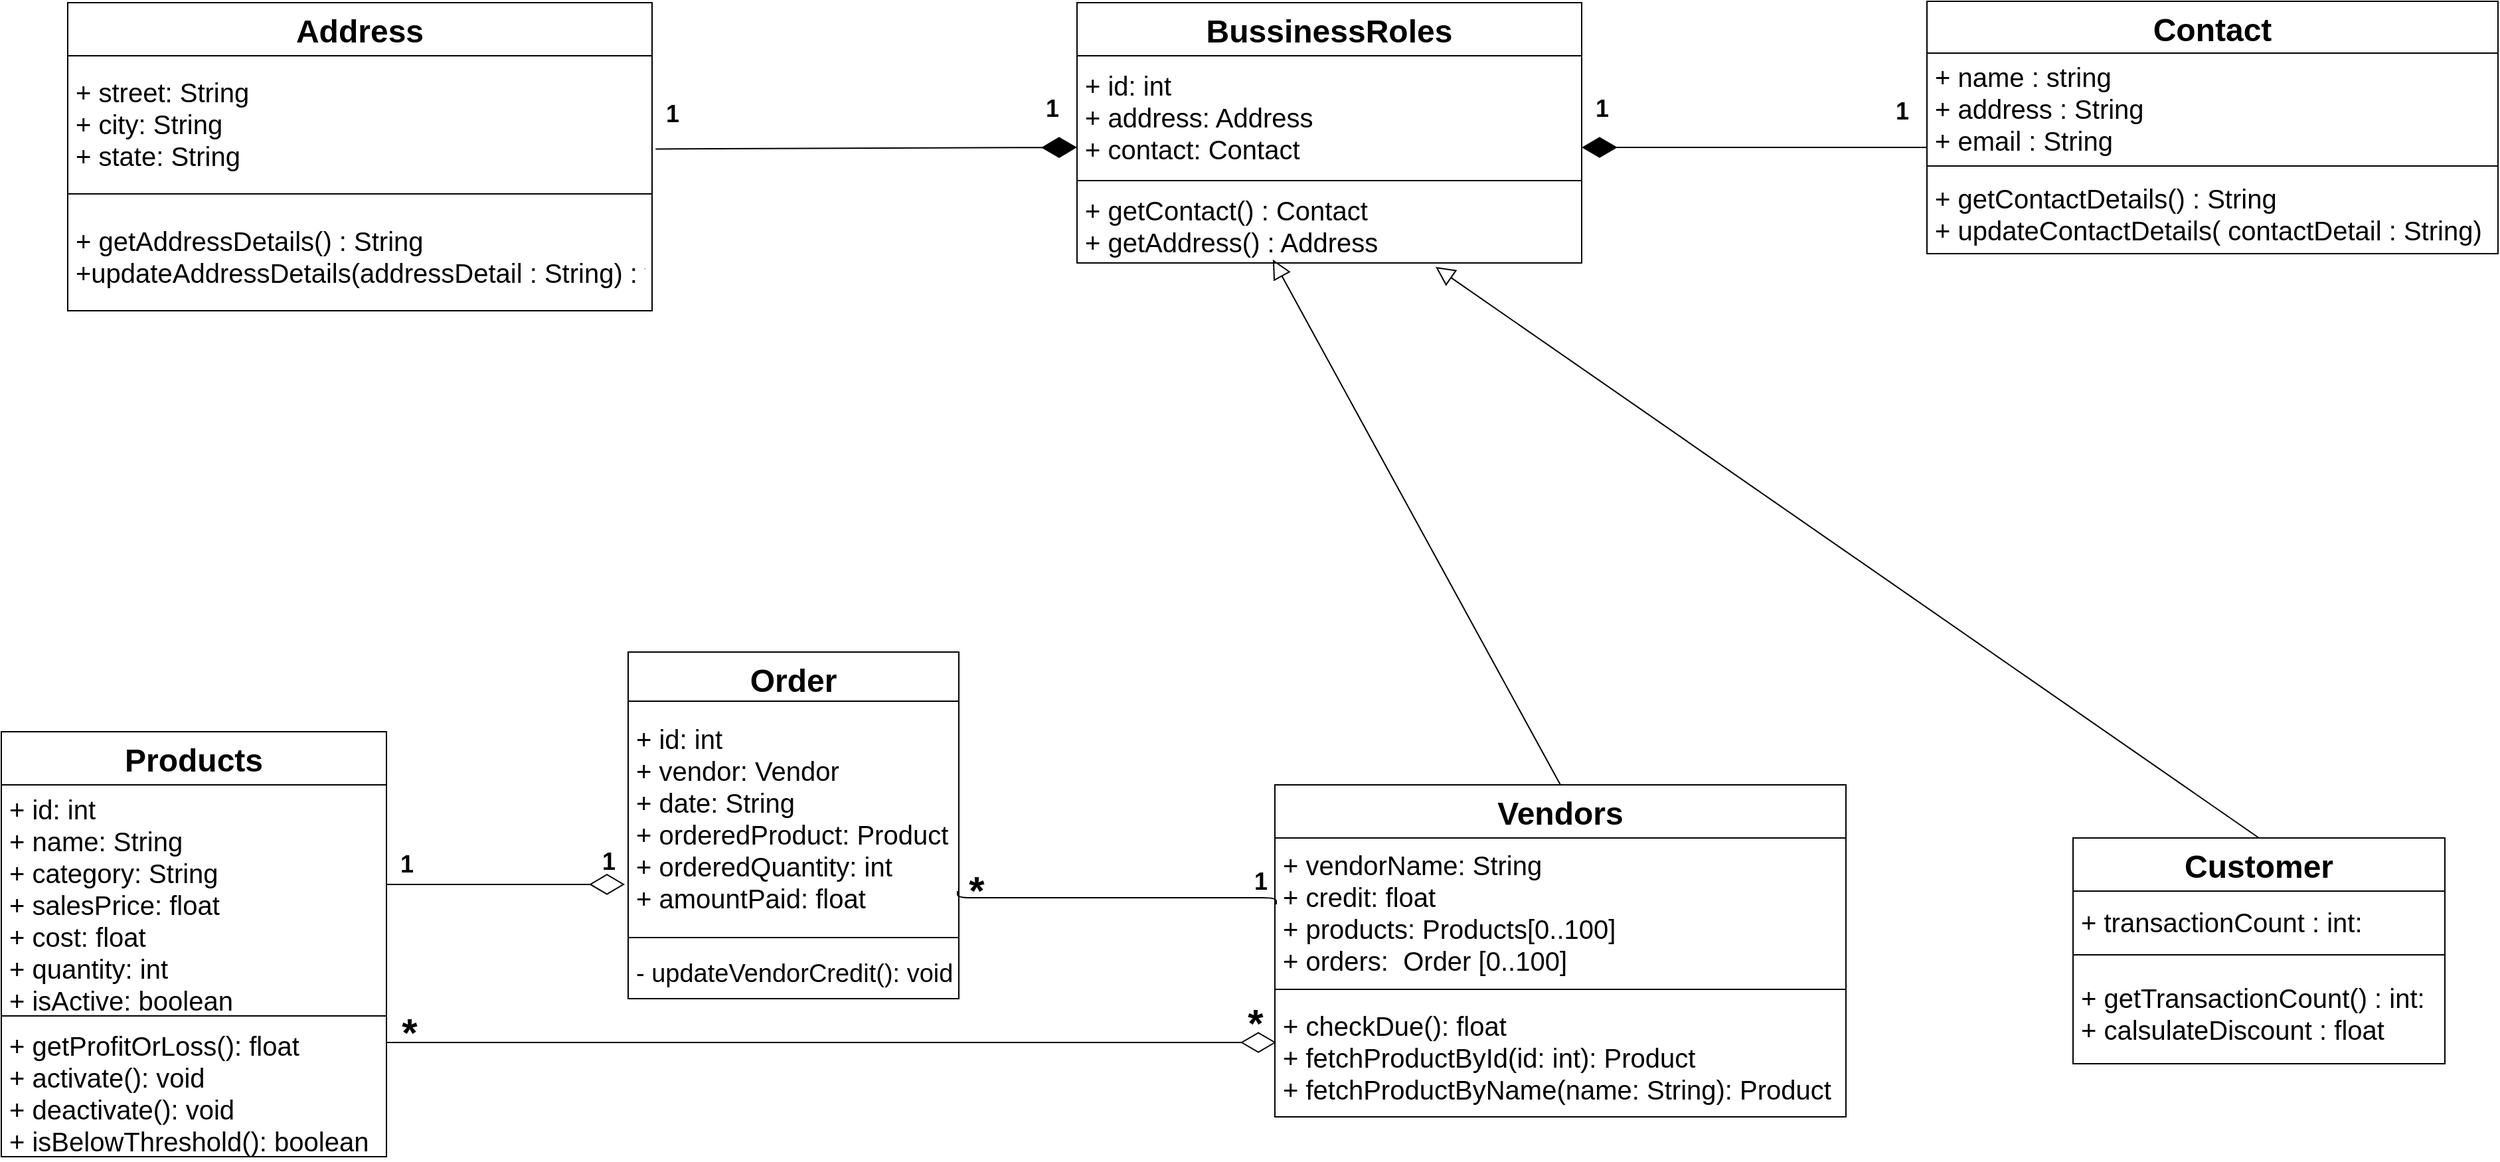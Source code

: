 <mxfile version="15.3.7" type="device"><diagram id="H0nhvjJy-DTspM8wxKxa" name="Page-1"><mxGraphModel dx="4137" dy="1158" grid="1" gridSize="10" guides="1" tooltips="1" connect="1" arrows="1" fold="1" page="1" pageScale="1" pageWidth="413" pageHeight="583" background="none" math="0" shadow="0"><root><mxCell id="0"/><mxCell id="1" parent="0"/><mxCell id="Z3Xx5DKtyScUfq5PNHDn-50" value="Order" style="swimlane;fontStyle=1;align=center;verticalAlign=top;childLayout=stackLayout;horizontal=1;startSize=37;horizontalStack=0;resizeParent=1;resizeParentMax=0;resizeLast=0;collapsible=1;marginBottom=0;hachureGap=4;pointerEvents=0;fontSize=24;" parent="1" vertex="1"><mxGeometry x="-1488" y="620" width="249" height="261" as="geometry"/></mxCell><mxCell id="Z3Xx5DKtyScUfq5PNHDn-51" value="+ id: int&#10;+ vendor: Vendor&#10;+ date: String&#10;+ orderedProduct: Product&#10;+ orderedQuantity: int&#10;+ amountPaid: float" style="text;strokeColor=none;fillColor=none;align=left;verticalAlign=middle;spacingLeft=4;spacingRight=4;overflow=hidden;rotatable=0;points=[[0,0.5],[1,0.5]];portConstraint=eastwest;fontSize=20;" parent="Z3Xx5DKtyScUfq5PNHDn-50" vertex="1"><mxGeometry y="37" width="249" height="174" as="geometry"/></mxCell><mxCell id="Z3Xx5DKtyScUfq5PNHDn-52" value="" style="line;strokeWidth=1;fillColor=none;align=left;verticalAlign=middle;spacingTop=-1;spacingLeft=3;spacingRight=3;rotatable=0;labelPosition=right;points=[];portConstraint=eastwest;" parent="Z3Xx5DKtyScUfq5PNHDn-50" vertex="1"><mxGeometry y="211" width="249" height="8" as="geometry"/></mxCell><mxCell id="Z3Xx5DKtyScUfq5PNHDn-53" value="- updateVendorCredit(): void" style="text;strokeColor=none;fillColor=none;align=left;verticalAlign=middle;spacingLeft=4;spacingRight=4;overflow=hidden;rotatable=0;points=[[0,0.5],[1,0.5]];portConstraint=eastwest;fontSize=19;" parent="Z3Xx5DKtyScUfq5PNHDn-50" vertex="1"><mxGeometry y="219" width="249" height="42" as="geometry"/></mxCell><mxCell id="Z3Xx5DKtyScUfq5PNHDn-54" value="Customer" style="swimlane;fontStyle=1;align=center;verticalAlign=top;childLayout=stackLayout;horizontal=1;startSize=40;horizontalStack=0;resizeParent=1;resizeParentMax=0;resizeLast=0;collapsible=1;marginBottom=0;hachureGap=4;pointerEvents=0;fontSize=24;" parent="1" vertex="1"><mxGeometry x="-400" y="760" width="280" height="170" as="geometry"/></mxCell><mxCell id="Z3Xx5DKtyScUfq5PNHDn-55" value="+ transactionCount : int:" style="text;strokeColor=none;fillColor=none;align=left;verticalAlign=middle;spacingLeft=4;spacingRight=4;overflow=hidden;rotatable=0;points=[[0,0.5],[1,0.5]];portConstraint=eastwest;fontSize=20;" parent="Z3Xx5DKtyScUfq5PNHDn-54" vertex="1"><mxGeometry y="40" width="280" height="44" as="geometry"/></mxCell><mxCell id="Z3Xx5DKtyScUfq5PNHDn-56" value="" style="line;strokeWidth=1;fillColor=none;align=left;verticalAlign=middle;spacingTop=-1;spacingLeft=3;spacingRight=3;rotatable=0;labelPosition=right;points=[];portConstraint=eastwest;" parent="Z3Xx5DKtyScUfq5PNHDn-54" vertex="1"><mxGeometry y="84" width="280" height="8" as="geometry"/></mxCell><mxCell id="Z3Xx5DKtyScUfq5PNHDn-57" value="+ getTransactionCount() : int:&#10;+ calsulateDiscount : float" style="text;strokeColor=none;fillColor=none;align=left;verticalAlign=middle;spacingLeft=4;spacingRight=4;overflow=hidden;rotatable=0;points=[[0,0.5],[1,0.5]];portConstraint=eastwest;fontSize=20;" parent="Z3Xx5DKtyScUfq5PNHDn-54" vertex="1"><mxGeometry y="92" width="280" height="78" as="geometry"/></mxCell><mxCell id="Z3Xx5DKtyScUfq5PNHDn-58" value="Vendors" style="swimlane;fontStyle=1;align=center;verticalAlign=top;childLayout=stackLayout;horizontal=1;startSize=40;horizontalStack=0;resizeParent=1;resizeParentMax=0;resizeLast=0;collapsible=1;marginBottom=0;hachureGap=4;pointerEvents=0;fontSize=24;" parent="1" vertex="1"><mxGeometry x="-1001" y="720" width="430" height="250" as="geometry"/></mxCell><mxCell id="Z3Xx5DKtyScUfq5PNHDn-59" value="+ vendorName: String&#10;+ credit: float&#10;+ products: Products[0..100]&#10;+ orders:  Order [0..100]" style="text;strokeColor=none;fillColor=none;align=left;verticalAlign=middle;spacingLeft=4;spacingRight=4;overflow=hidden;rotatable=0;points=[[0,0.5],[1,0.5]];portConstraint=eastwest;fontSize=20;" parent="Z3Xx5DKtyScUfq5PNHDn-58" vertex="1"><mxGeometry y="40" width="430" height="110" as="geometry"/></mxCell><mxCell id="Z3Xx5DKtyScUfq5PNHDn-60" value="" style="line;strokeWidth=1;fillColor=none;align=left;verticalAlign=middle;spacingTop=-1;spacingLeft=3;spacingRight=3;rotatable=0;labelPosition=right;points=[];portConstraint=eastwest;" parent="Z3Xx5DKtyScUfq5PNHDn-58" vertex="1"><mxGeometry y="150" width="430" height="8" as="geometry"/></mxCell><mxCell id="Z3Xx5DKtyScUfq5PNHDn-61" value="+ checkDue(): float&#10;+ fetchProductById(id: int): Product&#10;+ fetchProductByName(name: String): Product" style="text;strokeColor=none;fillColor=none;align=left;verticalAlign=middle;spacingLeft=4;spacingRight=4;overflow=hidden;rotatable=0;points=[[0,0.5],[1,0.5]];portConstraint=eastwest;fontSize=20;" parent="Z3Xx5DKtyScUfq5PNHDn-58" vertex="1"><mxGeometry y="158" width="430" height="92" as="geometry"/></mxCell><mxCell id="D2mT1cdHlpC98UwJfnod-1" value="Address" style="swimlane;fontStyle=1;align=center;verticalAlign=top;childLayout=stackLayout;horizontal=1;startSize=40;horizontalStack=0;resizeParent=1;resizeParentMax=0;resizeLast=0;collapsible=1;marginBottom=0;hachureGap=4;pointerEvents=0;strokeWidth=1;perimeterSpacing=0;fontSize=24;" parent="1" vertex="1"><mxGeometry x="-1910" y="131" width="440" height="232" as="geometry"/></mxCell><mxCell id="D2mT1cdHlpC98UwJfnod-2" value="+ street: String&#10;+ city: String&#10;+ state: String" style="text;strokeColor=none;fillColor=none;align=left;verticalAlign=middle;spacingLeft=4;spacingRight=4;overflow=hidden;rotatable=0;points=[[0,0.5],[1,0.5]];portConstraint=eastwest;fontSize=20;" parent="D2mT1cdHlpC98UwJfnod-1" vertex="1"><mxGeometry y="40" width="440" height="100" as="geometry"/></mxCell><mxCell id="D2mT1cdHlpC98UwJfnod-3" value="" style="line;strokeWidth=1;fillColor=none;align=left;verticalAlign=middle;spacingTop=-1;spacingLeft=3;spacingRight=3;rotatable=0;labelPosition=right;points=[];portConstraint=eastwest;" parent="D2mT1cdHlpC98UwJfnod-1" vertex="1"><mxGeometry y="140" width="440" height="8" as="geometry"/></mxCell><mxCell id="D2mT1cdHlpC98UwJfnod-4" value="+ getAddressDetails() : String&#10;+updateAddressDetails(addressDetail : String) : void" style="text;strokeColor=none;fillColor=none;align=left;verticalAlign=middle;spacingLeft=4;spacingRight=4;overflow=hidden;rotatable=0;points=[[0,0.5],[1,0.5]];portConstraint=eastwest;fontSize=20;spacing=2;spacingTop=0;" parent="D2mT1cdHlpC98UwJfnod-1" vertex="1"><mxGeometry y="148" width="440" height="84" as="geometry"/></mxCell><mxCell id="D2mT1cdHlpC98UwJfnod-6" value="Products" style="swimlane;fontStyle=1;align=center;verticalAlign=top;childLayout=stackLayout;horizontal=1;startSize=40;horizontalStack=0;resizeParent=1;resizeParentMax=0;resizeLast=0;collapsible=1;marginBottom=0;hachureGap=4;pointerEvents=0;fontSize=24;" parent="1" vertex="1"><mxGeometry x="-1960" y="680" width="290" height="320" as="geometry"/></mxCell><mxCell id="D2mT1cdHlpC98UwJfnod-7" value="+ id: int&#10;+ name: String&#10;+ category: String&#10;+ salesPrice: float&#10;+ cost: float&#10;+ quantity: int&#10;+ isActive: boolean" style="text;strokeColor=none;fillColor=none;align=left;verticalAlign=top;spacingLeft=4;spacingRight=4;overflow=hidden;rotatable=0;points=[[0,0.5],[1,0.5]];portConstraint=eastwest;fontSize=20;" parent="D2mT1cdHlpC98UwJfnod-6" vertex="1"><mxGeometry y="40" width="290" height="170" as="geometry"/></mxCell><mxCell id="D2mT1cdHlpC98UwJfnod-8" value="" style="line;strokeWidth=1;fillColor=none;align=left;verticalAlign=middle;spacingTop=-1;spacingLeft=3;spacingRight=3;rotatable=0;labelPosition=right;points=[];portConstraint=eastwest;" parent="D2mT1cdHlpC98UwJfnod-6" vertex="1"><mxGeometry y="210" width="290" height="8" as="geometry"/></mxCell><mxCell id="D2mT1cdHlpC98UwJfnod-9" value="+ getProfitOrLoss(): float&#10;+ activate(): void&#10;+ deactivate(): void&#10;+ isBelowThreshold(): boolean" style="text;strokeColor=none;fillColor=none;align=left;verticalAlign=top;spacingLeft=4;spacingRight=4;overflow=hidden;rotatable=0;points=[[0,0.5],[1,0.5]];portConstraint=eastwest;fontSize=20;" parent="D2mT1cdHlpC98UwJfnod-6" vertex="1"><mxGeometry y="218" width="290" height="102" as="geometry"/></mxCell><mxCell id="D2mT1cdHlpC98UwJfnod-10" value="BussinessRoles" style="swimlane;fontStyle=1;align=center;verticalAlign=top;childLayout=stackLayout;horizontal=1;startSize=40;horizontalStack=0;resizeParent=1;resizeParentMax=0;resizeLast=0;collapsible=1;marginBottom=0;fontSize=24;" parent="1" vertex="1"><mxGeometry x="-1150" y="131" width="380" height="196" as="geometry"/></mxCell><mxCell id="D2mT1cdHlpC98UwJfnod-11" value="+ id: int&#10;+ address: Address&#10;+ contact: Contact" style="text;strokeColor=none;fillColor=none;align=left;verticalAlign=middle;spacingLeft=4;spacingRight=4;overflow=hidden;rotatable=0;points=[[0,0.5],[1,0.5]];portConstraint=eastwest;fontSize=20;" parent="D2mT1cdHlpC98UwJfnod-10" vertex="1"><mxGeometry y="40" width="380" height="90" as="geometry"/></mxCell><mxCell id="D2mT1cdHlpC98UwJfnod-12" value="" style="line;strokeWidth=1;fillColor=none;align=left;verticalAlign=middle;spacingTop=-1;spacingLeft=3;spacingRight=3;rotatable=0;labelPosition=right;points=[];portConstraint=eastwest;" parent="D2mT1cdHlpC98UwJfnod-10" vertex="1"><mxGeometry y="130" width="380" height="8" as="geometry"/></mxCell><mxCell id="D2mT1cdHlpC98UwJfnod-13" value="+ getContact() : Contact&#10;+ getAddress() : Address" style="text;strokeColor=none;fillColor=none;align=left;verticalAlign=middle;spacingLeft=4;spacingRight=4;overflow=hidden;rotatable=0;points=[[0,0.5],[1,0.5]];portConstraint=eastwest;fontSize=20;" parent="D2mT1cdHlpC98UwJfnod-10" vertex="1"><mxGeometry y="138" width="380" height="58" as="geometry"/></mxCell><mxCell id="D2mT1cdHlpC98UwJfnod-22" value="Contact" style="swimlane;fontStyle=1;align=center;verticalAlign=top;childLayout=stackLayout;horizontal=1;startSize=39;horizontalStack=0;resizeParent=1;resizeParentMax=0;resizeLast=0;collapsible=1;marginBottom=0;fontSize=24;strokeColor=default;strokeWidth=1;" parent="1" vertex="1"><mxGeometry x="-510" y="130" width="430" height="190" as="geometry"/></mxCell><mxCell id="D2mT1cdHlpC98UwJfnod-23" value="+ name : string&#10;+ address : String&#10;+ email : String" style="text;strokeColor=none;fillColor=none;align=left;verticalAlign=middle;spacingLeft=4;spacingRight=4;overflow=hidden;rotatable=0;points=[[0,0.5],[1,0.5]];portConstraint=eastwest;fontSize=20;" parent="D2mT1cdHlpC98UwJfnod-22" vertex="1"><mxGeometry y="39" width="430" height="81" as="geometry"/></mxCell><mxCell id="D2mT1cdHlpC98UwJfnod-24" value="" style="line;strokeWidth=1;fillColor=none;align=left;verticalAlign=middle;spacingTop=-1;spacingLeft=3;spacingRight=3;rotatable=0;labelPosition=right;points=[];portConstraint=eastwest;" parent="D2mT1cdHlpC98UwJfnod-22" vertex="1"><mxGeometry y="120" width="430" height="8" as="geometry"/></mxCell><mxCell id="D2mT1cdHlpC98UwJfnod-25" value="+ getContactDetails() : String&#10;+ updateContactDetails( contactDetail : String) : void" style="text;strokeColor=none;fillColor=none;align=left;verticalAlign=middle;spacingLeft=4;spacingRight=4;overflow=hidden;rotatable=0;points=[[0,0.5],[1,0.5]];portConstraint=eastwest;fontSize=20;" parent="D2mT1cdHlpC98UwJfnod-22" vertex="1"><mxGeometry y="128" width="430" height="62" as="geometry"/></mxCell><mxCell id="iA11vFiKXlNQRoUGOcED-1" value="" style="endArrow=diamondThin;endFill=1;endSize=24;html=1;exitX=1.006;exitY=0.702;exitDx=0;exitDy=0;exitPerimeter=0;" edge="1" parent="1" source="D2mT1cdHlpC98UwJfnod-2"><mxGeometry width="160" relative="1" as="geometry"><mxPoint x="-1230" y="240" as="sourcePoint"/><mxPoint x="-1150" y="240" as="targetPoint"/></mxGeometry></mxCell><mxCell id="iA11vFiKXlNQRoUGOcED-2" value="&lt;font size=&quot;1&quot;&gt;&lt;b style=&quot;font-size: 18px&quot;&gt;1&lt;/b&gt;&lt;/font&gt;" style="text;html=1;align=center;verticalAlign=middle;resizable=0;points=[];autosize=1;strokeColor=none;fillColor=none;" vertex="1" parent="1"><mxGeometry x="-1470" y="205" width="30" height="20" as="geometry"/></mxCell><mxCell id="iA11vFiKXlNQRoUGOcED-6" value="&lt;span style=&quot;font-size: 18px&quot;&gt;&lt;b&gt;1&lt;/b&gt;&lt;/span&gt;" style="text;html=1;align=center;verticalAlign=middle;resizable=0;points=[];autosize=1;strokeColor=none;fillColor=none;" vertex="1" parent="1"><mxGeometry x="-1184" y="201" width="30" height="20" as="geometry"/></mxCell><mxCell id="iA11vFiKXlNQRoUGOcED-8" value="" style="endArrow=diamondThin;endFill=1;endSize=24;html=1;" edge="1" parent="1"><mxGeometry width="160" relative="1" as="geometry"><mxPoint x="-510" y="240" as="sourcePoint"/><mxPoint x="-770" y="240" as="targetPoint"/></mxGeometry></mxCell><mxCell id="iA11vFiKXlNQRoUGOcED-10" value="&lt;font size=&quot;1&quot;&gt;&lt;b style=&quot;font-size: 18px&quot;&gt;1&lt;/b&gt;&lt;/font&gt;" style="text;html=1;align=center;verticalAlign=middle;resizable=0;points=[];autosize=1;strokeColor=none;fillColor=none;" vertex="1" parent="1"><mxGeometry x="-770" y="201" width="30" height="20" as="geometry"/></mxCell><mxCell id="iA11vFiKXlNQRoUGOcED-12" value="&lt;font size=&quot;1&quot;&gt;&lt;b style=&quot;font-size: 18px&quot;&gt;1&lt;/b&gt;&lt;/font&gt;" style="text;html=1;align=center;verticalAlign=middle;resizable=0;points=[];autosize=1;strokeColor=none;fillColor=none;" vertex="1" parent="1"><mxGeometry x="-544" y="203" width="30" height="20" as="geometry"/></mxCell><mxCell id="iA11vFiKXlNQRoUGOcED-27" value="" style="edgeStyle=none;html=1;endSize=12;endArrow=block;endFill=0;fontSize=24;exitX=0.5;exitY=0;exitDx=0;exitDy=0;" edge="1" parent="1" source="Z3Xx5DKtyScUfq5PNHDn-54"><mxGeometry width="160" relative="1" as="geometry"><mxPoint x="-1110" y="690" as="sourcePoint"/><mxPoint x="-880" y="330" as="targetPoint"/></mxGeometry></mxCell><mxCell id="iA11vFiKXlNQRoUGOcED-28" value="" style="edgeStyle=none;html=1;endSize=12;endArrow=block;endFill=0;fontSize=24;exitX=0.5;exitY=0;exitDx=0;exitDy=0;entryX=0.388;entryY=0.955;entryDx=0;entryDy=0;entryPerimeter=0;" edge="1" parent="1" source="Z3Xx5DKtyScUfq5PNHDn-58" target="D2mT1cdHlpC98UwJfnod-13"><mxGeometry width="160" relative="1" as="geometry"><mxPoint x="-710" y="530" as="sourcePoint"/><mxPoint x="-960" y="330" as="targetPoint"/></mxGeometry></mxCell><mxCell id="iA11vFiKXlNQRoUGOcED-29" value="" style="endArrow=diamondThin;endFill=0;endSize=24;html=1;fontSize=24;" edge="1" parent="1"><mxGeometry width="160" relative="1" as="geometry"><mxPoint x="-1670" y="914" as="sourcePoint"/><mxPoint x="-1000" y="914" as="targetPoint"/></mxGeometry></mxCell><mxCell id="iA11vFiKXlNQRoUGOcED-31" value="" style="endArrow=diamondThin;endFill=0;endSize=24;html=1;fontSize=24;entryX=-0.01;entryY=0.793;entryDx=0;entryDy=0;entryPerimeter=0;" edge="1" parent="1" target="Z3Xx5DKtyScUfq5PNHDn-51"><mxGeometry width="160" relative="1" as="geometry"><mxPoint x="-1670" y="795" as="sourcePoint"/><mxPoint x="-950" y="640" as="targetPoint"/><Array as="points"/></mxGeometry></mxCell><mxCell id="iA11vFiKXlNQRoUGOcED-32" value="&lt;font style=&quot;font-size: 30px;&quot;&gt;&lt;b style=&quot;font-size: 30px;&quot;&gt;*&lt;/b&gt;&lt;/font&gt;" style="text;html=1;align=center;verticalAlign=middle;resizable=0;points=[];autosize=1;strokeColor=none;fillColor=none;fontSize=30;" vertex="1" parent="1"><mxGeometry x="-1668" y="886" width="30" height="40" as="geometry"/></mxCell><mxCell id="iA11vFiKXlNQRoUGOcED-33" value="&lt;font style=&quot;font-size: 30px;&quot;&gt;&lt;b style=&quot;font-size: 30px;&quot;&gt;*&lt;/b&gt;&lt;/font&gt;" style="text;html=1;align=center;verticalAlign=middle;resizable=0;points=[];autosize=1;strokeColor=none;fillColor=none;fontSize=30;" vertex="1" parent="1"><mxGeometry x="-1031" y="879" width="30" height="40" as="geometry"/></mxCell><mxCell id="iA11vFiKXlNQRoUGOcED-35" value="&lt;font style=&quot;font-size: 30px&quot;&gt;&lt;b style=&quot;font-size: 18px&quot;&gt;1&lt;/b&gt;&lt;/font&gt;" style="text;html=1;align=center;verticalAlign=middle;resizable=0;points=[];autosize=1;strokeColor=none;fillColor=none;fontSize=30;" vertex="1" parent="1"><mxGeometry x="-1670" y="750" width="30" height="50" as="geometry"/></mxCell><mxCell id="iA11vFiKXlNQRoUGOcED-36" value="&lt;font style=&quot;font-size: 30px&quot;&gt;&lt;b style=&quot;font-size: 18px&quot;&gt;1&lt;/b&gt;&lt;/font&gt;" style="text;html=1;align=center;verticalAlign=middle;resizable=0;points=[];autosize=1;strokeColor=none;fillColor=none;fontSize=30;" vertex="1" parent="1"><mxGeometry x="-1518" y="748" width="30" height="50" as="geometry"/></mxCell><mxCell id="iA11vFiKXlNQRoUGOcED-41" value="" style="edgeStyle=elbowEdgeStyle;html=1;endArrow=none;elbow=vertical;fontSize=30;" edge="1" parent="1"><mxGeometry width="160" relative="1" as="geometry"><mxPoint x="-1240" y="800" as="sourcePoint"/><mxPoint x="-1000" y="810" as="targetPoint"/></mxGeometry></mxCell><mxCell id="iA11vFiKXlNQRoUGOcED-42" value="&lt;font style=&quot;font-size: 30px;&quot;&gt;&lt;b style=&quot;font-size: 30px;&quot;&gt;*&lt;/b&gt;&lt;/font&gt;" style="text;html=1;align=center;verticalAlign=middle;resizable=0;points=[];autosize=1;strokeColor=none;fillColor=none;fontSize=30;" vertex="1" parent="1"><mxGeometry x="-1241" y="779" width="30" height="40" as="geometry"/></mxCell><mxCell id="iA11vFiKXlNQRoUGOcED-44" value="&lt;font style=&quot;font-size: 30px&quot;&gt;&lt;b style=&quot;font-size: 18px&quot;&gt;1&lt;/b&gt;&lt;/font&gt;" style="text;html=1;align=center;verticalAlign=middle;resizable=0;points=[];autosize=1;strokeColor=none;fillColor=none;fontSize=30;" vertex="1" parent="1"><mxGeometry x="-1027" y="763" width="30" height="50" as="geometry"/></mxCell></root></mxGraphModel></diagram></mxfile>